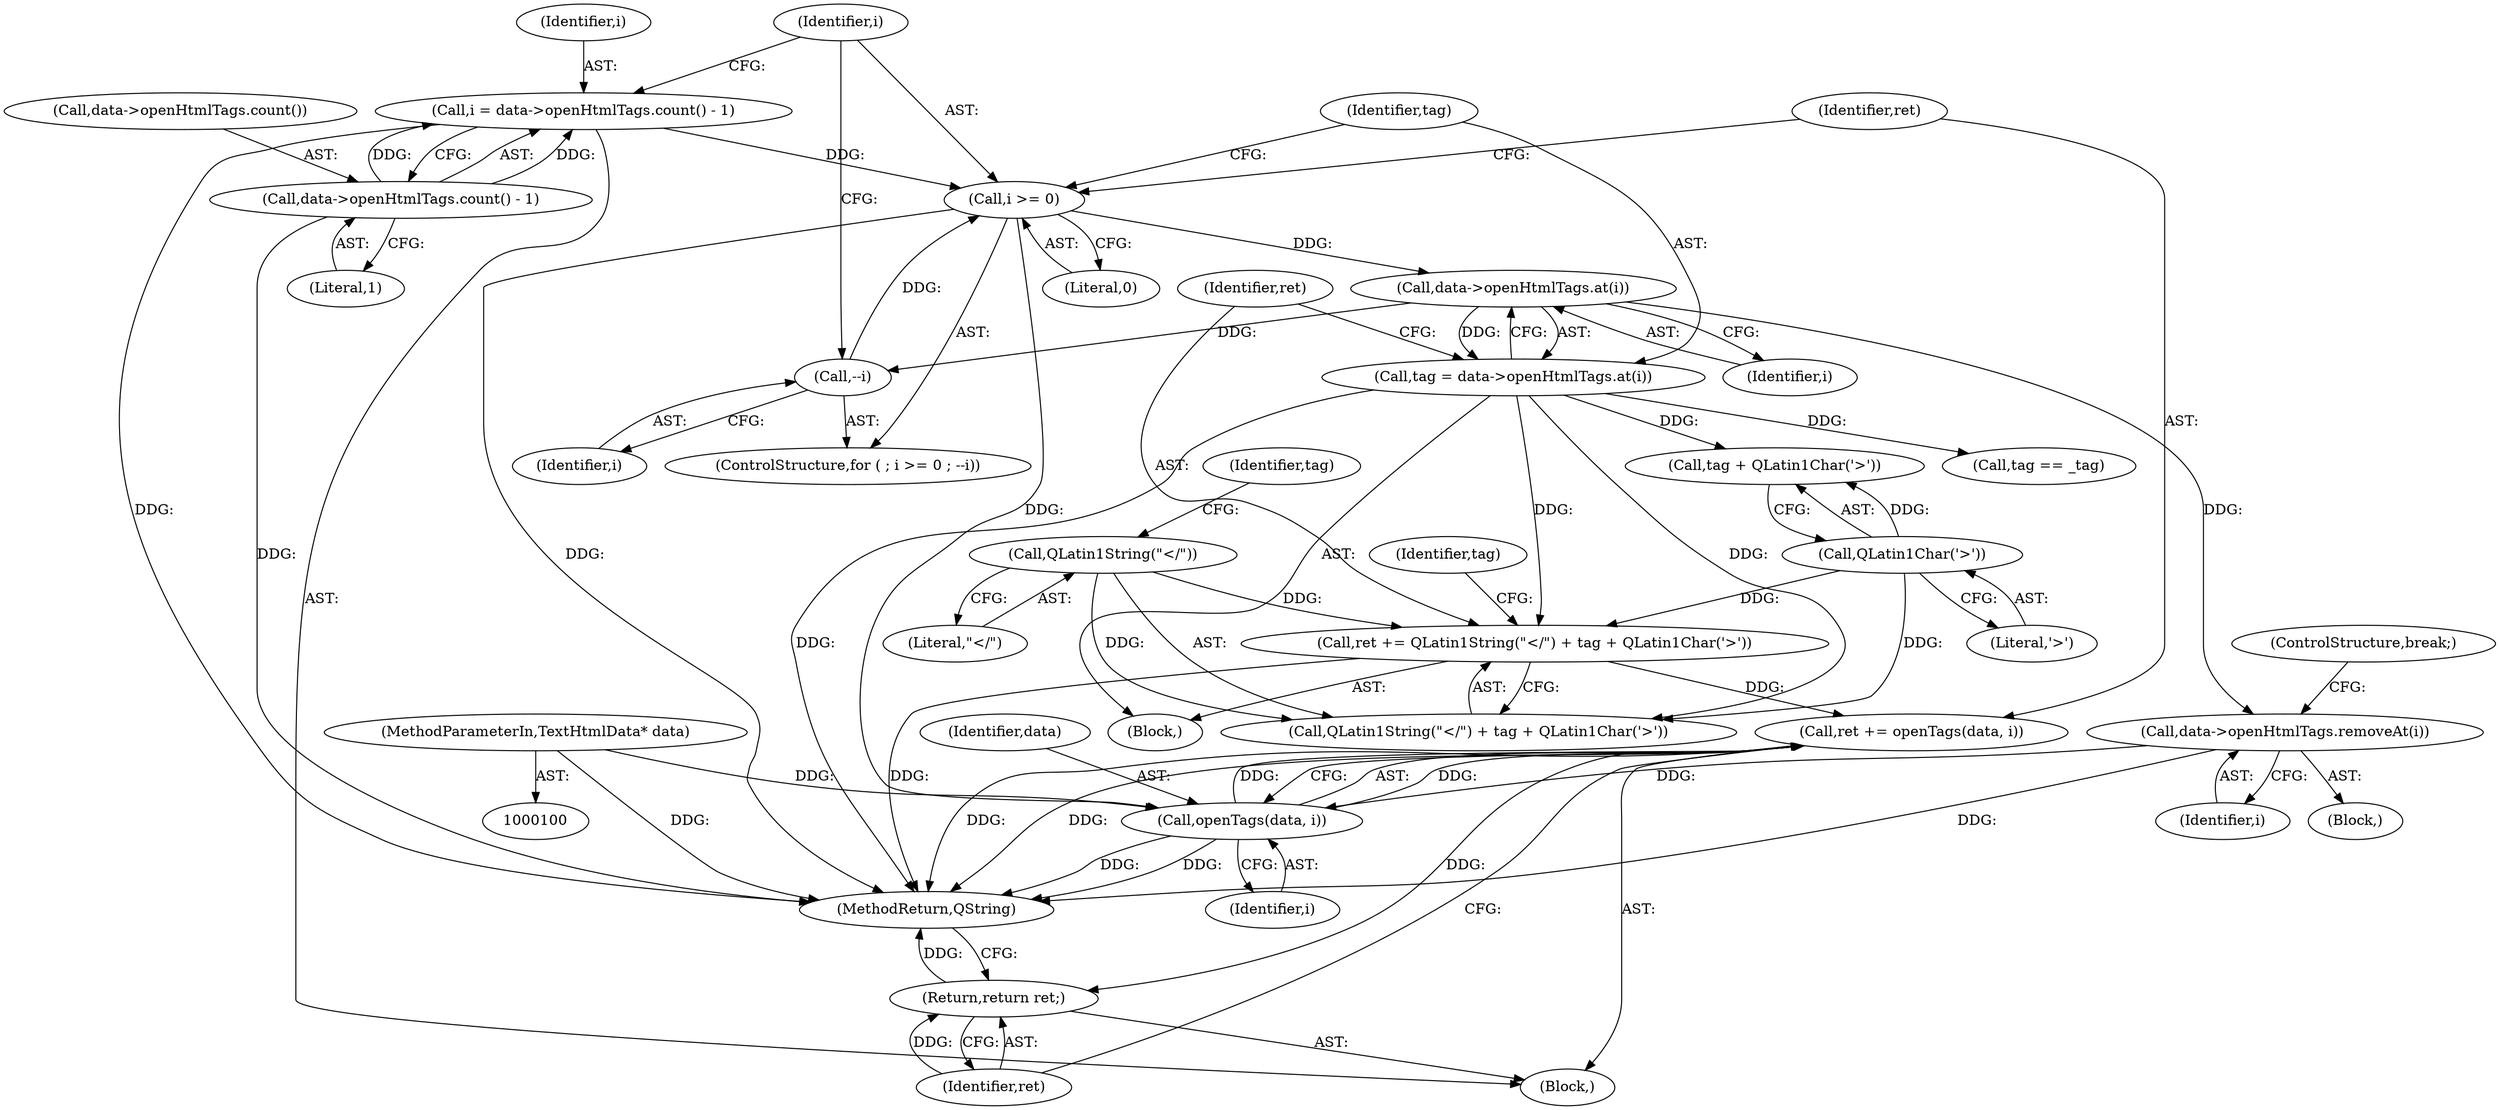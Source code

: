 digraph "1_kde_6a7f59ee1b9dbc6e5cf9e5f3b306504d02b73ef0@API" {
"1000140" [label="(Call,ret += openTags(data, i))"];
"1000142" [label="(Call,openTags(data, i))"];
"1000101" [label="(MethodParameterIn,TextHtmlData* data)"];
"1000113" [label="(Call,i >= 0)"];
"1000116" [label="(Call,--i)"];
"1000121" [label="(Call,data->openHtmlTags.at(i))"];
"1000107" [label="(Call,i = data->openHtmlTags.count() - 1)"];
"1000109" [label="(Call,data->openHtmlTags.count() - 1)"];
"1000137" [label="(Call,data->openHtmlTags.removeAt(i))"];
"1000123" [label="(Call,ret += QLatin1String(\"</\") + tag + QLatin1Char('>'))"];
"1000126" [label="(Call,QLatin1String(\"</\"))"];
"1000119" [label="(Call,tag = data->openHtmlTags.at(i))"];
"1000130" [label="(Call,QLatin1Char('>'))"];
"1000145" [label="(Return,return ret;)"];
"1000136" [label="(Block,)"];
"1000113" [label="(Call,i >= 0)"];
"1000101" [label="(MethodParameterIn,TextHtmlData* data)"];
"1000116" [label="(Call,--i)"];
"1000126" [label="(Call,QLatin1String(\"</\"))"];
"1000145" [label="(Return,return ret;)"];
"1000124" [label="(Identifier,ret)"];
"1000143" [label="(Identifier,data)"];
"1000119" [label="(Call,tag = data->openHtmlTags.at(i))"];
"1000133" [label="(Call,tag == _tag)"];
"1000103" [label="(Block,)"];
"1000134" [label="(Identifier,tag)"];
"1000138" [label="(Identifier,i)"];
"1000120" [label="(Identifier,tag)"];
"1000129" [label="(Identifier,tag)"];
"1000123" [label="(Call,ret += QLatin1String(\"</\") + tag + QLatin1Char('>'))"];
"1000127" [label="(Literal,\"</\")"];
"1000147" [label="(MethodReturn,QString)"];
"1000121" [label="(Call,data->openHtmlTags.at(i))"];
"1000110" [label="(Call,data->openHtmlTags.count())"];
"1000111" [label="(Literal,1)"];
"1000108" [label="(Identifier,i)"];
"1000131" [label="(Literal,'>')"];
"1000146" [label="(Identifier,ret)"];
"1000117" [label="(Identifier,i)"];
"1000139" [label="(ControlStructure,break;)"];
"1000128" [label="(Call,tag + QLatin1Char('>'))"];
"1000140" [label="(Call,ret += openTags(data, i))"];
"1000142" [label="(Call,openTags(data, i))"];
"1000122" [label="(Identifier,i)"];
"1000125" [label="(Call,QLatin1String(\"</\") + tag + QLatin1Char('>'))"];
"1000137" [label="(Call,data->openHtmlTags.removeAt(i))"];
"1000114" [label="(Identifier,i)"];
"1000112" [label="(ControlStructure,for ( ; i >= 0 ; --i))"];
"1000115" [label="(Literal,0)"];
"1000107" [label="(Call,i = data->openHtmlTags.count() - 1)"];
"1000141" [label="(Identifier,ret)"];
"1000144" [label="(Identifier,i)"];
"1000118" [label="(Block,)"];
"1000130" [label="(Call,QLatin1Char('>'))"];
"1000109" [label="(Call,data->openHtmlTags.count() - 1)"];
"1000140" -> "1000103"  [label="AST: "];
"1000140" -> "1000142"  [label="CFG: "];
"1000141" -> "1000140"  [label="AST: "];
"1000142" -> "1000140"  [label="AST: "];
"1000146" -> "1000140"  [label="CFG: "];
"1000140" -> "1000147"  [label="DDG: "];
"1000140" -> "1000147"  [label="DDG: "];
"1000142" -> "1000140"  [label="DDG: "];
"1000142" -> "1000140"  [label="DDG: "];
"1000123" -> "1000140"  [label="DDG: "];
"1000140" -> "1000145"  [label="DDG: "];
"1000142" -> "1000144"  [label="CFG: "];
"1000143" -> "1000142"  [label="AST: "];
"1000144" -> "1000142"  [label="AST: "];
"1000142" -> "1000147"  [label="DDG: "];
"1000142" -> "1000147"  [label="DDG: "];
"1000101" -> "1000142"  [label="DDG: "];
"1000113" -> "1000142"  [label="DDG: "];
"1000137" -> "1000142"  [label="DDG: "];
"1000101" -> "1000100"  [label="AST: "];
"1000101" -> "1000147"  [label="DDG: "];
"1000113" -> "1000112"  [label="AST: "];
"1000113" -> "1000115"  [label="CFG: "];
"1000114" -> "1000113"  [label="AST: "];
"1000115" -> "1000113"  [label="AST: "];
"1000120" -> "1000113"  [label="CFG: "];
"1000141" -> "1000113"  [label="CFG: "];
"1000113" -> "1000147"  [label="DDG: "];
"1000116" -> "1000113"  [label="DDG: "];
"1000107" -> "1000113"  [label="DDG: "];
"1000113" -> "1000121"  [label="DDG: "];
"1000116" -> "1000112"  [label="AST: "];
"1000116" -> "1000117"  [label="CFG: "];
"1000117" -> "1000116"  [label="AST: "];
"1000114" -> "1000116"  [label="CFG: "];
"1000121" -> "1000116"  [label="DDG: "];
"1000121" -> "1000119"  [label="AST: "];
"1000121" -> "1000122"  [label="CFG: "];
"1000122" -> "1000121"  [label="AST: "];
"1000119" -> "1000121"  [label="CFG: "];
"1000121" -> "1000119"  [label="DDG: "];
"1000121" -> "1000137"  [label="DDG: "];
"1000107" -> "1000103"  [label="AST: "];
"1000107" -> "1000109"  [label="CFG: "];
"1000108" -> "1000107"  [label="AST: "];
"1000109" -> "1000107"  [label="AST: "];
"1000114" -> "1000107"  [label="CFG: "];
"1000107" -> "1000147"  [label="DDG: "];
"1000109" -> "1000107"  [label="DDG: "];
"1000109" -> "1000107"  [label="DDG: "];
"1000109" -> "1000111"  [label="CFG: "];
"1000110" -> "1000109"  [label="AST: "];
"1000111" -> "1000109"  [label="AST: "];
"1000109" -> "1000147"  [label="DDG: "];
"1000137" -> "1000136"  [label="AST: "];
"1000137" -> "1000138"  [label="CFG: "];
"1000138" -> "1000137"  [label="AST: "];
"1000139" -> "1000137"  [label="CFG: "];
"1000137" -> "1000147"  [label="DDG: "];
"1000123" -> "1000118"  [label="AST: "];
"1000123" -> "1000125"  [label="CFG: "];
"1000124" -> "1000123"  [label="AST: "];
"1000125" -> "1000123"  [label="AST: "];
"1000134" -> "1000123"  [label="CFG: "];
"1000123" -> "1000147"  [label="DDG: "];
"1000126" -> "1000123"  [label="DDG: "];
"1000119" -> "1000123"  [label="DDG: "];
"1000130" -> "1000123"  [label="DDG: "];
"1000126" -> "1000125"  [label="AST: "];
"1000126" -> "1000127"  [label="CFG: "];
"1000127" -> "1000126"  [label="AST: "];
"1000129" -> "1000126"  [label="CFG: "];
"1000126" -> "1000125"  [label="DDG: "];
"1000119" -> "1000118"  [label="AST: "];
"1000120" -> "1000119"  [label="AST: "];
"1000124" -> "1000119"  [label="CFG: "];
"1000119" -> "1000147"  [label="DDG: "];
"1000119" -> "1000125"  [label="DDG: "];
"1000119" -> "1000128"  [label="DDG: "];
"1000119" -> "1000133"  [label="DDG: "];
"1000130" -> "1000128"  [label="AST: "];
"1000130" -> "1000131"  [label="CFG: "];
"1000131" -> "1000130"  [label="AST: "];
"1000128" -> "1000130"  [label="CFG: "];
"1000130" -> "1000125"  [label="DDG: "];
"1000130" -> "1000128"  [label="DDG: "];
"1000145" -> "1000103"  [label="AST: "];
"1000145" -> "1000146"  [label="CFG: "];
"1000146" -> "1000145"  [label="AST: "];
"1000147" -> "1000145"  [label="CFG: "];
"1000145" -> "1000147"  [label="DDG: "];
"1000146" -> "1000145"  [label="DDG: "];
}
